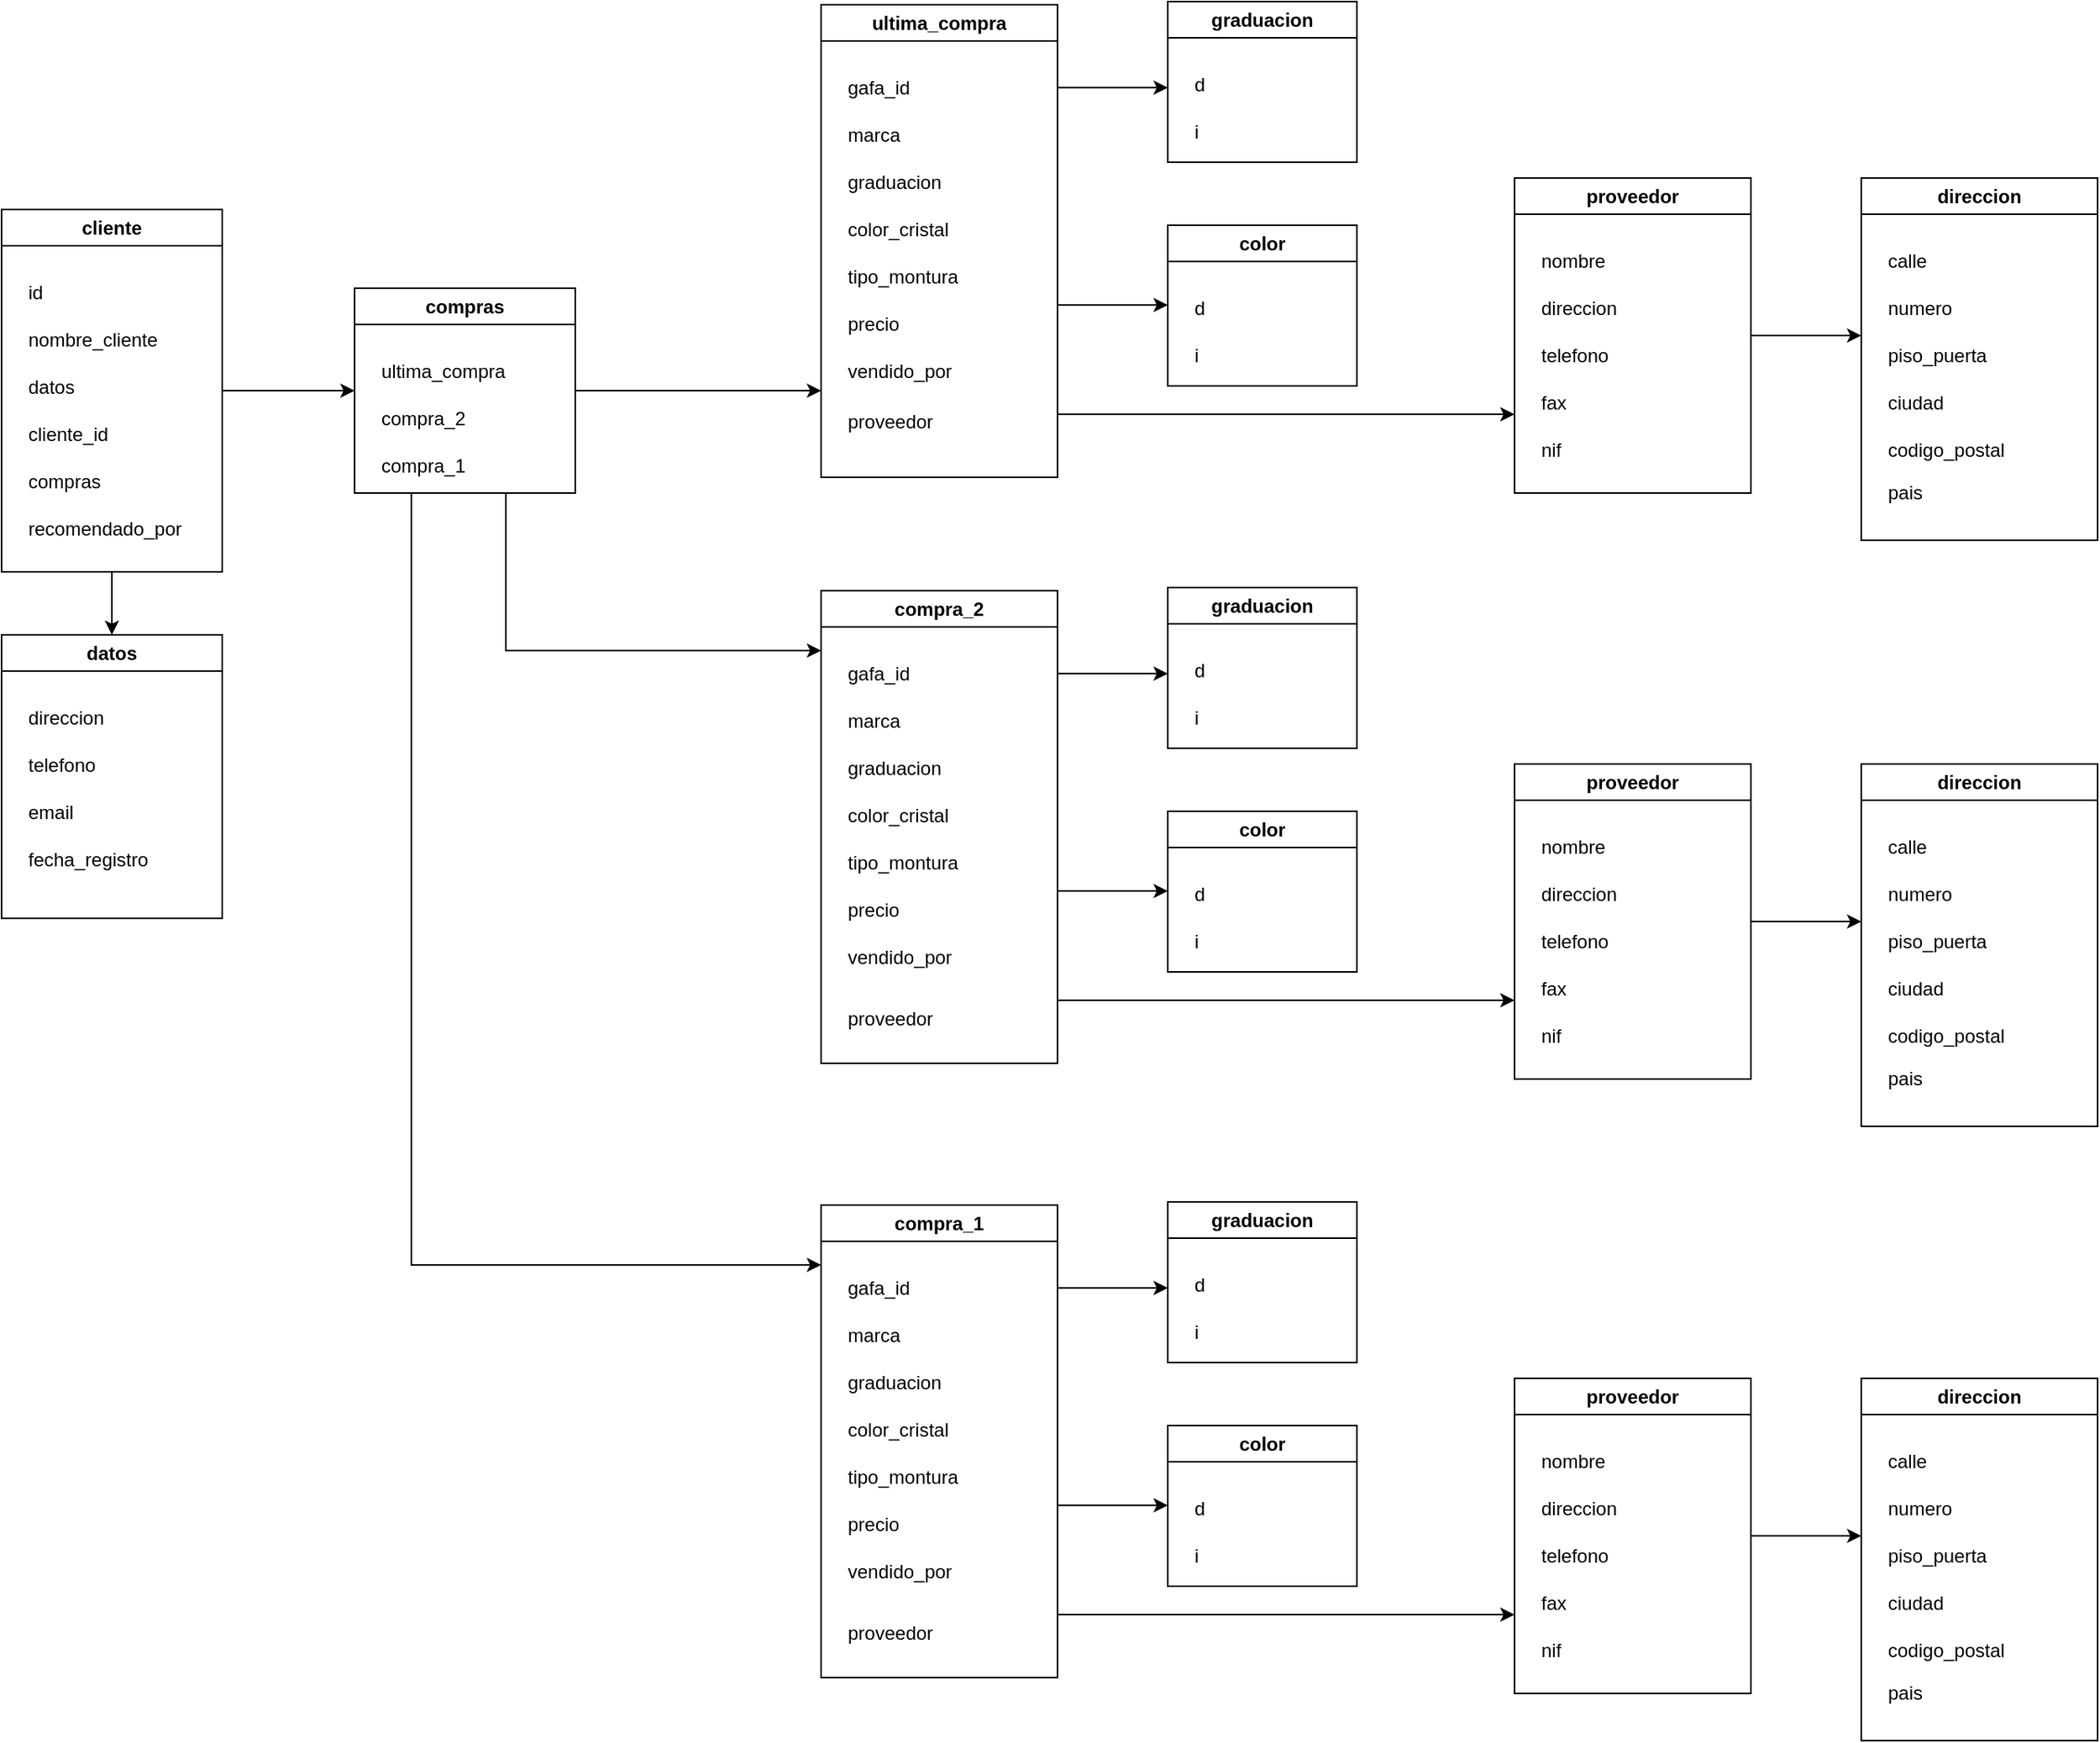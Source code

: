 <mxfile version="22.1.16" type="device">
  <diagram name="Página-1" id="Aa3FkVp7ssnuRfs9tiEL">
    <mxGraphModel dx="954" dy="510" grid="1" gridSize="10" guides="1" tooltips="1" connect="1" arrows="1" fold="1" page="1" pageScale="1" pageWidth="827" pageHeight="1169" math="0" shadow="0">
      <root>
        <mxCell id="0" />
        <mxCell id="1" parent="0" />
        <mxCell id="gK7HML8Q6PmTmHDBHYbM-19" style="edgeStyle=orthogonalEdgeStyle;rounded=0;orthogonalLoop=1;jettySize=auto;html=1;entryX=0.5;entryY=0;entryDx=0;entryDy=0;" edge="1" parent="1" source="gK7HML8Q6PmTmHDBHYbM-5" target="gK7HML8Q6PmTmHDBHYbM-12">
          <mxGeometry relative="1" as="geometry" />
        </mxCell>
        <mxCell id="gK7HML8Q6PmTmHDBHYbM-29" style="edgeStyle=orthogonalEdgeStyle;rounded=0;orthogonalLoop=1;jettySize=auto;html=1;entryX=0;entryY=0.5;entryDx=0;entryDy=0;" edge="1" parent="1" source="gK7HML8Q6PmTmHDBHYbM-5" target="gK7HML8Q6PmTmHDBHYbM-62">
          <mxGeometry relative="1" as="geometry">
            <mxPoint x="330.0" y="285.0" as="targetPoint" />
          </mxGeometry>
        </mxCell>
        <mxCell id="gK7HML8Q6PmTmHDBHYbM-5" value="cliente" style="swimlane;whiteSpace=wrap;html=1;" vertex="1" parent="1">
          <mxGeometry x="50" y="170" width="140" height="230" as="geometry" />
        </mxCell>
        <mxCell id="gK7HML8Q6PmTmHDBHYbM-7" value="nombre_cliente" style="text;html=1;align=left;verticalAlign=middle;resizable=0;points=[];autosize=1;strokeColor=none;fillColor=none;" vertex="1" parent="gK7HML8Q6PmTmHDBHYbM-5">
          <mxGeometry x="15" y="68" width="110" height="30" as="geometry" />
        </mxCell>
        <mxCell id="gK7HML8Q6PmTmHDBHYbM-8" value="datos" style="text;html=1;align=left;verticalAlign=middle;resizable=0;points=[];autosize=1;strokeColor=none;fillColor=none;" vertex="1" parent="gK7HML8Q6PmTmHDBHYbM-5">
          <mxGeometry x="15" y="98" width="50" height="30" as="geometry" />
        </mxCell>
        <mxCell id="gK7HML8Q6PmTmHDBHYbM-9" value="cliente_id" style="text;html=1;align=left;verticalAlign=middle;resizable=0;points=[];autosize=1;strokeColor=none;fillColor=none;" vertex="1" parent="gK7HML8Q6PmTmHDBHYbM-5">
          <mxGeometry x="15" y="128" width="70" height="30" as="geometry" />
        </mxCell>
        <mxCell id="gK7HML8Q6PmTmHDBHYbM-10" value="compras" style="text;html=1;align=left;verticalAlign=middle;resizable=0;points=[];autosize=1;strokeColor=none;fillColor=none;" vertex="1" parent="gK7HML8Q6PmTmHDBHYbM-5">
          <mxGeometry x="15" y="158" width="70" height="30" as="geometry" />
        </mxCell>
        <mxCell id="gK7HML8Q6PmTmHDBHYbM-11" value="recomendado_por" style="text;html=1;align=left;verticalAlign=middle;resizable=0;points=[];autosize=1;strokeColor=none;fillColor=none;" vertex="1" parent="gK7HML8Q6PmTmHDBHYbM-5">
          <mxGeometry x="15" y="188" width="120" height="30" as="geometry" />
        </mxCell>
        <mxCell id="gK7HML8Q6PmTmHDBHYbM-6" value="id" style="text;html=1;align=left;verticalAlign=middle;resizable=0;points=[];autosize=1;strokeColor=none;fillColor=none;" vertex="1" parent="1">
          <mxGeometry x="65" y="208" width="30" height="30" as="geometry" />
        </mxCell>
        <mxCell id="gK7HML8Q6PmTmHDBHYbM-12" value="datos" style="swimlane;whiteSpace=wrap;html=1;" vertex="1" parent="1">
          <mxGeometry x="50" y="440" width="140" height="180" as="geometry" />
        </mxCell>
        <mxCell id="gK7HML8Q6PmTmHDBHYbM-13" value="telefono" style="text;html=1;align=left;verticalAlign=middle;resizable=0;points=[];autosize=1;strokeColor=none;fillColor=none;" vertex="1" parent="gK7HML8Q6PmTmHDBHYbM-12">
          <mxGeometry x="15" y="68" width="70" height="30" as="geometry" />
        </mxCell>
        <mxCell id="gK7HML8Q6PmTmHDBHYbM-14" value="email" style="text;html=1;align=left;verticalAlign=middle;resizable=0;points=[];autosize=1;strokeColor=none;fillColor=none;" vertex="1" parent="gK7HML8Q6PmTmHDBHYbM-12">
          <mxGeometry x="15" y="98" width="50" height="30" as="geometry" />
        </mxCell>
        <mxCell id="gK7HML8Q6PmTmHDBHYbM-15" value="fecha_registro" style="text;html=1;align=left;verticalAlign=middle;resizable=0;points=[];autosize=1;strokeColor=none;fillColor=none;" vertex="1" parent="gK7HML8Q6PmTmHDBHYbM-12">
          <mxGeometry x="15" y="128" width="100" height="30" as="geometry" />
        </mxCell>
        <mxCell id="gK7HML8Q6PmTmHDBHYbM-18" value="direccion" style="text;html=1;align=left;verticalAlign=middle;resizable=0;points=[];autosize=1;strokeColor=none;fillColor=none;" vertex="1" parent="1">
          <mxGeometry x="65" y="478" width="70" height="30" as="geometry" />
        </mxCell>
        <mxCell id="gK7HML8Q6PmTmHDBHYbM-20" value="ultima_compra" style="swimlane;whiteSpace=wrap;html=1;" vertex="1" parent="1">
          <mxGeometry x="570" y="40" width="150" height="300" as="geometry" />
        </mxCell>
        <mxCell id="gK7HML8Q6PmTmHDBHYbM-21" value="marca" style="text;html=1;align=left;verticalAlign=middle;resizable=0;points=[];autosize=1;strokeColor=none;fillColor=none;" vertex="1" parent="gK7HML8Q6PmTmHDBHYbM-20">
          <mxGeometry x="15" y="68" width="60" height="30" as="geometry" />
        </mxCell>
        <mxCell id="gK7HML8Q6PmTmHDBHYbM-22" value="graduacion" style="text;html=1;align=left;verticalAlign=middle;resizable=0;points=[];autosize=1;strokeColor=none;fillColor=none;" vertex="1" parent="gK7HML8Q6PmTmHDBHYbM-20">
          <mxGeometry x="15" y="98" width="80" height="30" as="geometry" />
        </mxCell>
        <mxCell id="gK7HML8Q6PmTmHDBHYbM-23" value="color_cristal" style="text;html=1;align=left;verticalAlign=middle;resizable=0;points=[];autosize=1;strokeColor=none;fillColor=none;" vertex="1" parent="gK7HML8Q6PmTmHDBHYbM-20">
          <mxGeometry x="15" y="128" width="90" height="30" as="geometry" />
        </mxCell>
        <mxCell id="gK7HML8Q6PmTmHDBHYbM-24" value="tipo_montura" style="text;html=1;align=left;verticalAlign=middle;resizable=0;points=[];autosize=1;strokeColor=none;fillColor=none;" vertex="1" parent="gK7HML8Q6PmTmHDBHYbM-20">
          <mxGeometry x="15" y="158" width="90" height="30" as="geometry" />
        </mxCell>
        <mxCell id="gK7HML8Q6PmTmHDBHYbM-25" value="precio" style="text;html=1;align=left;verticalAlign=middle;resizable=0;points=[];autosize=1;strokeColor=none;fillColor=none;" vertex="1" parent="gK7HML8Q6PmTmHDBHYbM-20">
          <mxGeometry x="15" y="188" width="60" height="30" as="geometry" />
        </mxCell>
        <mxCell id="gK7HML8Q6PmTmHDBHYbM-27" value="vendido_por" style="text;html=1;align=left;verticalAlign=middle;resizable=0;points=[];autosize=1;strokeColor=none;fillColor=none;" vertex="1" parent="gK7HML8Q6PmTmHDBHYbM-20">
          <mxGeometry x="15" y="218" width="90" height="30" as="geometry" />
        </mxCell>
        <mxCell id="gK7HML8Q6PmTmHDBHYbM-28" value="proveedor" style="text;html=1;align=left;verticalAlign=middle;resizable=0;points=[];autosize=1;strokeColor=none;fillColor=none;" vertex="1" parent="gK7HML8Q6PmTmHDBHYbM-20">
          <mxGeometry x="15" y="250" width="80" height="30" as="geometry" />
        </mxCell>
        <mxCell id="gK7HML8Q6PmTmHDBHYbM-26" value="gafa_id" style="text;html=1;align=left;verticalAlign=middle;resizable=0;points=[];autosize=1;strokeColor=none;fillColor=none;" vertex="1" parent="1">
          <mxGeometry x="585" y="78" width="60" height="30" as="geometry" />
        </mxCell>
        <mxCell id="gK7HML8Q6PmTmHDBHYbM-30" value="graduacion" style="swimlane;whiteSpace=wrap;html=1;" vertex="1" parent="1">
          <mxGeometry x="790" y="38" width="120" height="102" as="geometry" />
        </mxCell>
        <mxCell id="gK7HML8Q6PmTmHDBHYbM-31" value="i" style="text;html=1;align=left;verticalAlign=middle;resizable=0;points=[];autosize=1;strokeColor=none;fillColor=none;" vertex="1" parent="gK7HML8Q6PmTmHDBHYbM-30">
          <mxGeometry x="15" y="68" width="30" height="30" as="geometry" />
        </mxCell>
        <mxCell id="gK7HML8Q6PmTmHDBHYbM-38" value="d" style="text;html=1;align=left;verticalAlign=middle;resizable=0;points=[];autosize=1;strokeColor=none;fillColor=none;" vertex="1" parent="1">
          <mxGeometry x="805" y="76" width="30" height="30" as="geometry" />
        </mxCell>
        <mxCell id="gK7HML8Q6PmTmHDBHYbM-39" value="color" style="swimlane;whiteSpace=wrap;html=1;" vertex="1" parent="1">
          <mxGeometry x="790" y="180" width="120" height="102" as="geometry" />
        </mxCell>
        <mxCell id="gK7HML8Q6PmTmHDBHYbM-40" value="i" style="text;html=1;align=left;verticalAlign=middle;resizable=0;points=[];autosize=1;strokeColor=none;fillColor=none;" vertex="1" parent="gK7HML8Q6PmTmHDBHYbM-39">
          <mxGeometry x="15" y="68" width="30" height="30" as="geometry" />
        </mxCell>
        <mxCell id="gK7HML8Q6PmTmHDBHYbM-41" value="d" style="text;html=1;align=left;verticalAlign=middle;resizable=0;points=[];autosize=1;strokeColor=none;fillColor=none;" vertex="1" parent="1">
          <mxGeometry x="805" y="218" width="30" height="30" as="geometry" />
        </mxCell>
        <mxCell id="gK7HML8Q6PmTmHDBHYbM-42" value="" style="endArrow=classic;html=1;rounded=0;" edge="1" parent="1">
          <mxGeometry width="50" height="50" relative="1" as="geometry">
            <mxPoint x="720" y="92.63" as="sourcePoint" />
            <mxPoint x="790" y="92.63" as="targetPoint" />
          </mxGeometry>
        </mxCell>
        <mxCell id="gK7HML8Q6PmTmHDBHYbM-43" value="" style="endArrow=classic;html=1;rounded=0;" edge="1" parent="1">
          <mxGeometry width="50" height="50" relative="1" as="geometry">
            <mxPoint x="720" y="230.63" as="sourcePoint" />
            <mxPoint x="790" y="230.63" as="targetPoint" />
          </mxGeometry>
        </mxCell>
        <mxCell id="gK7HML8Q6PmTmHDBHYbM-61" style="edgeStyle=orthogonalEdgeStyle;rounded=0;orthogonalLoop=1;jettySize=auto;html=1;" edge="1" parent="1" source="gK7HML8Q6PmTmHDBHYbM-44">
          <mxGeometry relative="1" as="geometry">
            <mxPoint x="1230" y="250" as="targetPoint" />
          </mxGeometry>
        </mxCell>
        <mxCell id="gK7HML8Q6PmTmHDBHYbM-44" value="proveedor" style="swimlane;whiteSpace=wrap;html=1;" vertex="1" parent="1">
          <mxGeometry x="1010" y="150" width="150" height="200" as="geometry">
            <mxRectangle x="330" y="520" width="100" height="30" as="alternateBounds" />
          </mxGeometry>
        </mxCell>
        <mxCell id="gK7HML8Q6PmTmHDBHYbM-45" value="direccion" style="text;html=1;align=left;verticalAlign=middle;resizable=0;points=[];autosize=1;strokeColor=none;fillColor=none;" vertex="1" parent="gK7HML8Q6PmTmHDBHYbM-44">
          <mxGeometry x="15" y="68" width="70" height="30" as="geometry" />
        </mxCell>
        <mxCell id="gK7HML8Q6PmTmHDBHYbM-46" value="telefono" style="text;html=1;align=left;verticalAlign=middle;resizable=0;points=[];autosize=1;strokeColor=none;fillColor=none;" vertex="1" parent="gK7HML8Q6PmTmHDBHYbM-44">
          <mxGeometry x="15" y="98" width="70" height="30" as="geometry" />
        </mxCell>
        <mxCell id="gK7HML8Q6PmTmHDBHYbM-47" value="fax" style="text;html=1;align=left;verticalAlign=middle;resizable=0;points=[];autosize=1;strokeColor=none;fillColor=none;" vertex="1" parent="gK7HML8Q6PmTmHDBHYbM-44">
          <mxGeometry x="15" y="128" width="40" height="30" as="geometry" />
        </mxCell>
        <mxCell id="gK7HML8Q6PmTmHDBHYbM-48" value="nif" style="text;html=1;align=left;verticalAlign=middle;resizable=0;points=[];autosize=1;strokeColor=none;fillColor=none;" vertex="1" parent="gK7HML8Q6PmTmHDBHYbM-44">
          <mxGeometry x="15" y="158" width="40" height="30" as="geometry" />
        </mxCell>
        <mxCell id="gK7HML8Q6PmTmHDBHYbM-52" value="nombre" style="text;html=1;align=left;verticalAlign=middle;resizable=0;points=[];autosize=1;strokeColor=none;fillColor=none;" vertex="1" parent="1">
          <mxGeometry x="1025" y="188" width="60" height="30" as="geometry" />
        </mxCell>
        <mxCell id="gK7HML8Q6PmTmHDBHYbM-54" value="direccion" style="swimlane;whiteSpace=wrap;html=1;" vertex="1" parent="1">
          <mxGeometry x="1230" y="150" width="150" height="230" as="geometry">
            <mxRectangle x="330" y="520" width="100" height="30" as="alternateBounds" />
          </mxGeometry>
        </mxCell>
        <mxCell id="gK7HML8Q6PmTmHDBHYbM-55" value="numero" style="text;html=1;align=left;verticalAlign=middle;resizable=0;points=[];autosize=1;strokeColor=none;fillColor=none;" vertex="1" parent="gK7HML8Q6PmTmHDBHYbM-54">
          <mxGeometry x="15" y="68" width="60" height="30" as="geometry" />
        </mxCell>
        <mxCell id="gK7HML8Q6PmTmHDBHYbM-56" value="piso_puerta" style="text;html=1;align=left;verticalAlign=middle;resizable=0;points=[];autosize=1;strokeColor=none;fillColor=none;" vertex="1" parent="gK7HML8Q6PmTmHDBHYbM-54">
          <mxGeometry x="15" y="98" width="90" height="30" as="geometry" />
        </mxCell>
        <mxCell id="gK7HML8Q6PmTmHDBHYbM-57" value="ciudad" style="text;html=1;align=left;verticalAlign=middle;resizable=0;points=[];autosize=1;strokeColor=none;fillColor=none;" vertex="1" parent="gK7HML8Q6PmTmHDBHYbM-54">
          <mxGeometry x="15" y="128" width="60" height="30" as="geometry" />
        </mxCell>
        <mxCell id="gK7HML8Q6PmTmHDBHYbM-58" value="codigo_postal" style="text;html=1;align=left;verticalAlign=middle;resizable=0;points=[];autosize=1;strokeColor=none;fillColor=none;" vertex="1" parent="gK7HML8Q6PmTmHDBHYbM-54">
          <mxGeometry x="15" y="158" width="100" height="30" as="geometry" />
        </mxCell>
        <mxCell id="gK7HML8Q6PmTmHDBHYbM-60" value="pais" style="text;html=1;align=left;verticalAlign=middle;resizable=0;points=[];autosize=1;strokeColor=none;fillColor=none;" vertex="1" parent="gK7HML8Q6PmTmHDBHYbM-54">
          <mxGeometry x="15" y="185" width="50" height="30" as="geometry" />
        </mxCell>
        <mxCell id="gK7HML8Q6PmTmHDBHYbM-59" value="calle" style="text;html=1;align=left;verticalAlign=middle;resizable=0;points=[];autosize=1;strokeColor=none;fillColor=none;" vertex="1" parent="1">
          <mxGeometry x="1245" y="188" width="50" height="30" as="geometry" />
        </mxCell>
        <mxCell id="gK7HML8Q6PmTmHDBHYbM-62" value="compras" style="swimlane;whiteSpace=wrap;html=1;" vertex="1" parent="1">
          <mxGeometry x="274" y="220" width="140" height="130" as="geometry" />
        </mxCell>
        <mxCell id="gK7HML8Q6PmTmHDBHYbM-63" value="compra_2" style="text;html=1;align=left;verticalAlign=middle;resizable=0;points=[];autosize=1;strokeColor=none;fillColor=none;" vertex="1" parent="gK7HML8Q6PmTmHDBHYbM-62">
          <mxGeometry x="15" y="68" width="80" height="30" as="geometry" />
        </mxCell>
        <mxCell id="gK7HML8Q6PmTmHDBHYbM-64" value="compra_1" style="text;html=1;align=left;verticalAlign=middle;resizable=0;points=[];autosize=1;strokeColor=none;fillColor=none;" vertex="1" parent="gK7HML8Q6PmTmHDBHYbM-62">
          <mxGeometry x="15" y="98" width="80" height="30" as="geometry" />
        </mxCell>
        <mxCell id="gK7HML8Q6PmTmHDBHYbM-68" value="ultima_compra" style="text;html=1;align=left;verticalAlign=middle;resizable=0;points=[];autosize=1;strokeColor=none;fillColor=none;" vertex="1" parent="1">
          <mxGeometry x="289" y="258" width="100" height="30" as="geometry" />
        </mxCell>
        <mxCell id="gK7HML8Q6PmTmHDBHYbM-102" value="" style="endArrow=classic;html=1;rounded=0;" edge="1" parent="1">
          <mxGeometry width="50" height="50" relative="1" as="geometry">
            <mxPoint x="720" y="300" as="sourcePoint" />
            <mxPoint x="1010" y="300" as="targetPoint" />
          </mxGeometry>
        </mxCell>
        <mxCell id="gK7HML8Q6PmTmHDBHYbM-103" value="compra_2" style="swimlane;whiteSpace=wrap;html=1;" vertex="1" parent="1">
          <mxGeometry x="570" y="412" width="150" height="300" as="geometry" />
        </mxCell>
        <mxCell id="gK7HML8Q6PmTmHDBHYbM-104" value="marca" style="text;html=1;align=left;verticalAlign=middle;resizable=0;points=[];autosize=1;strokeColor=none;fillColor=none;" vertex="1" parent="gK7HML8Q6PmTmHDBHYbM-103">
          <mxGeometry x="15" y="68" width="60" height="30" as="geometry" />
        </mxCell>
        <mxCell id="gK7HML8Q6PmTmHDBHYbM-105" value="graduacion" style="text;html=1;align=left;verticalAlign=middle;resizable=0;points=[];autosize=1;strokeColor=none;fillColor=none;" vertex="1" parent="gK7HML8Q6PmTmHDBHYbM-103">
          <mxGeometry x="15" y="98" width="80" height="30" as="geometry" />
        </mxCell>
        <mxCell id="gK7HML8Q6PmTmHDBHYbM-106" value="color_cristal" style="text;html=1;align=left;verticalAlign=middle;resizable=0;points=[];autosize=1;strokeColor=none;fillColor=none;" vertex="1" parent="gK7HML8Q6PmTmHDBHYbM-103">
          <mxGeometry x="15" y="128" width="90" height="30" as="geometry" />
        </mxCell>
        <mxCell id="gK7HML8Q6PmTmHDBHYbM-107" value="tipo_montura" style="text;html=1;align=left;verticalAlign=middle;resizable=0;points=[];autosize=1;strokeColor=none;fillColor=none;" vertex="1" parent="gK7HML8Q6PmTmHDBHYbM-103">
          <mxGeometry x="15" y="158" width="90" height="30" as="geometry" />
        </mxCell>
        <mxCell id="gK7HML8Q6PmTmHDBHYbM-108" value="precio" style="text;html=1;align=left;verticalAlign=middle;resizable=0;points=[];autosize=1;strokeColor=none;fillColor=none;" vertex="1" parent="gK7HML8Q6PmTmHDBHYbM-103">
          <mxGeometry x="15" y="188" width="60" height="30" as="geometry" />
        </mxCell>
        <mxCell id="gK7HML8Q6PmTmHDBHYbM-109" value="vendido_por" style="text;html=1;align=left;verticalAlign=middle;resizable=0;points=[];autosize=1;strokeColor=none;fillColor=none;" vertex="1" parent="gK7HML8Q6PmTmHDBHYbM-103">
          <mxGeometry x="15" y="218" width="90" height="30" as="geometry" />
        </mxCell>
        <mxCell id="gK7HML8Q6PmTmHDBHYbM-110" value="proveedor" style="text;html=1;align=left;verticalAlign=middle;resizable=0;points=[];autosize=1;strokeColor=none;fillColor=none;" vertex="1" parent="gK7HML8Q6PmTmHDBHYbM-103">
          <mxGeometry x="15" y="257" width="80" height="30" as="geometry" />
        </mxCell>
        <mxCell id="gK7HML8Q6PmTmHDBHYbM-111" value="gafa_id" style="text;html=1;align=left;verticalAlign=middle;resizable=0;points=[];autosize=1;strokeColor=none;fillColor=none;" vertex="1" parent="1">
          <mxGeometry x="585" y="450" width="60" height="30" as="geometry" />
        </mxCell>
        <mxCell id="gK7HML8Q6PmTmHDBHYbM-112" value="graduacion" style="swimlane;whiteSpace=wrap;html=1;" vertex="1" parent="1">
          <mxGeometry x="790" y="410" width="120" height="102" as="geometry" />
        </mxCell>
        <mxCell id="gK7HML8Q6PmTmHDBHYbM-113" value="i" style="text;html=1;align=left;verticalAlign=middle;resizable=0;points=[];autosize=1;strokeColor=none;fillColor=none;" vertex="1" parent="gK7HML8Q6PmTmHDBHYbM-112">
          <mxGeometry x="15" y="68" width="30" height="30" as="geometry" />
        </mxCell>
        <mxCell id="gK7HML8Q6PmTmHDBHYbM-114" value="d" style="text;html=1;align=left;verticalAlign=middle;resizable=0;points=[];autosize=1;strokeColor=none;fillColor=none;" vertex="1" parent="1">
          <mxGeometry x="805" y="448" width="30" height="30" as="geometry" />
        </mxCell>
        <mxCell id="gK7HML8Q6PmTmHDBHYbM-115" value="color" style="swimlane;whiteSpace=wrap;html=1;" vertex="1" parent="1">
          <mxGeometry x="790" y="552" width="120" height="102" as="geometry" />
        </mxCell>
        <mxCell id="gK7HML8Q6PmTmHDBHYbM-116" value="i" style="text;html=1;align=left;verticalAlign=middle;resizable=0;points=[];autosize=1;strokeColor=none;fillColor=none;" vertex="1" parent="gK7HML8Q6PmTmHDBHYbM-115">
          <mxGeometry x="15" y="68" width="30" height="30" as="geometry" />
        </mxCell>
        <mxCell id="gK7HML8Q6PmTmHDBHYbM-117" value="d" style="text;html=1;align=left;verticalAlign=middle;resizable=0;points=[];autosize=1;strokeColor=none;fillColor=none;" vertex="1" parent="1">
          <mxGeometry x="805" y="590" width="30" height="30" as="geometry" />
        </mxCell>
        <mxCell id="gK7HML8Q6PmTmHDBHYbM-118" value="" style="endArrow=classic;html=1;rounded=0;" edge="1" parent="1">
          <mxGeometry width="50" height="50" relative="1" as="geometry">
            <mxPoint x="720" y="464.63" as="sourcePoint" />
            <mxPoint x="790" y="464.63" as="targetPoint" />
          </mxGeometry>
        </mxCell>
        <mxCell id="gK7HML8Q6PmTmHDBHYbM-119" value="" style="endArrow=classic;html=1;rounded=0;" edge="1" parent="1">
          <mxGeometry width="50" height="50" relative="1" as="geometry">
            <mxPoint x="720" y="602.63" as="sourcePoint" />
            <mxPoint x="790" y="602.63" as="targetPoint" />
          </mxGeometry>
        </mxCell>
        <mxCell id="gK7HML8Q6PmTmHDBHYbM-120" style="edgeStyle=orthogonalEdgeStyle;rounded=0;orthogonalLoop=1;jettySize=auto;html=1;" edge="1" parent="1" source="gK7HML8Q6PmTmHDBHYbM-121">
          <mxGeometry relative="1" as="geometry">
            <mxPoint x="1230" y="622" as="targetPoint" />
          </mxGeometry>
        </mxCell>
        <mxCell id="gK7HML8Q6PmTmHDBHYbM-121" value="proveedor" style="swimlane;whiteSpace=wrap;html=1;" vertex="1" parent="1">
          <mxGeometry x="1010" y="522" width="150" height="200" as="geometry">
            <mxRectangle x="330" y="520" width="100" height="30" as="alternateBounds" />
          </mxGeometry>
        </mxCell>
        <mxCell id="gK7HML8Q6PmTmHDBHYbM-122" value="direccion" style="text;html=1;align=left;verticalAlign=middle;resizable=0;points=[];autosize=1;strokeColor=none;fillColor=none;" vertex="1" parent="gK7HML8Q6PmTmHDBHYbM-121">
          <mxGeometry x="15" y="68" width="70" height="30" as="geometry" />
        </mxCell>
        <mxCell id="gK7HML8Q6PmTmHDBHYbM-123" value="telefono" style="text;html=1;align=left;verticalAlign=middle;resizable=0;points=[];autosize=1;strokeColor=none;fillColor=none;" vertex="1" parent="gK7HML8Q6PmTmHDBHYbM-121">
          <mxGeometry x="15" y="98" width="70" height="30" as="geometry" />
        </mxCell>
        <mxCell id="gK7HML8Q6PmTmHDBHYbM-124" value="fax" style="text;html=1;align=left;verticalAlign=middle;resizable=0;points=[];autosize=1;strokeColor=none;fillColor=none;" vertex="1" parent="gK7HML8Q6PmTmHDBHYbM-121">
          <mxGeometry x="15" y="128" width="40" height="30" as="geometry" />
        </mxCell>
        <mxCell id="gK7HML8Q6PmTmHDBHYbM-125" value="nif" style="text;html=1;align=left;verticalAlign=middle;resizable=0;points=[];autosize=1;strokeColor=none;fillColor=none;" vertex="1" parent="gK7HML8Q6PmTmHDBHYbM-121">
          <mxGeometry x="15" y="158" width="40" height="30" as="geometry" />
        </mxCell>
        <mxCell id="gK7HML8Q6PmTmHDBHYbM-126" value="nombre" style="text;html=1;align=left;verticalAlign=middle;resizable=0;points=[];autosize=1;strokeColor=none;fillColor=none;" vertex="1" parent="1">
          <mxGeometry x="1025" y="560" width="60" height="30" as="geometry" />
        </mxCell>
        <mxCell id="gK7HML8Q6PmTmHDBHYbM-127" value="direccion" style="swimlane;whiteSpace=wrap;html=1;" vertex="1" parent="1">
          <mxGeometry x="1230" y="522" width="150" height="230" as="geometry">
            <mxRectangle x="330" y="520" width="100" height="30" as="alternateBounds" />
          </mxGeometry>
        </mxCell>
        <mxCell id="gK7HML8Q6PmTmHDBHYbM-128" value="numero" style="text;html=1;align=left;verticalAlign=middle;resizable=0;points=[];autosize=1;strokeColor=none;fillColor=none;" vertex="1" parent="gK7HML8Q6PmTmHDBHYbM-127">
          <mxGeometry x="15" y="68" width="60" height="30" as="geometry" />
        </mxCell>
        <mxCell id="gK7HML8Q6PmTmHDBHYbM-129" value="piso_puerta" style="text;html=1;align=left;verticalAlign=middle;resizable=0;points=[];autosize=1;strokeColor=none;fillColor=none;" vertex="1" parent="gK7HML8Q6PmTmHDBHYbM-127">
          <mxGeometry x="15" y="98" width="90" height="30" as="geometry" />
        </mxCell>
        <mxCell id="gK7HML8Q6PmTmHDBHYbM-130" value="ciudad" style="text;html=1;align=left;verticalAlign=middle;resizable=0;points=[];autosize=1;strokeColor=none;fillColor=none;" vertex="1" parent="gK7HML8Q6PmTmHDBHYbM-127">
          <mxGeometry x="15" y="128" width="60" height="30" as="geometry" />
        </mxCell>
        <mxCell id="gK7HML8Q6PmTmHDBHYbM-131" value="codigo_postal" style="text;html=1;align=left;verticalAlign=middle;resizable=0;points=[];autosize=1;strokeColor=none;fillColor=none;" vertex="1" parent="gK7HML8Q6PmTmHDBHYbM-127">
          <mxGeometry x="15" y="158" width="100" height="30" as="geometry" />
        </mxCell>
        <mxCell id="gK7HML8Q6PmTmHDBHYbM-132" value="pais" style="text;html=1;align=left;verticalAlign=middle;resizable=0;points=[];autosize=1;strokeColor=none;fillColor=none;" vertex="1" parent="gK7HML8Q6PmTmHDBHYbM-127">
          <mxGeometry x="15" y="185" width="50" height="30" as="geometry" />
        </mxCell>
        <mxCell id="gK7HML8Q6PmTmHDBHYbM-133" value="calle" style="text;html=1;align=left;verticalAlign=middle;resizable=0;points=[];autosize=1;strokeColor=none;fillColor=none;" vertex="1" parent="1">
          <mxGeometry x="1245" y="560" width="50" height="30" as="geometry" />
        </mxCell>
        <mxCell id="gK7HML8Q6PmTmHDBHYbM-134" value="" style="endArrow=classic;html=1;rounded=0;" edge="1" parent="1">
          <mxGeometry width="50" height="50" relative="1" as="geometry">
            <mxPoint x="720" y="672" as="sourcePoint" />
            <mxPoint x="1010" y="672" as="targetPoint" />
          </mxGeometry>
        </mxCell>
        <mxCell id="gK7HML8Q6PmTmHDBHYbM-136" value="compra_1" style="swimlane;whiteSpace=wrap;html=1;" vertex="1" parent="1">
          <mxGeometry x="570" y="802" width="150" height="300" as="geometry" />
        </mxCell>
        <mxCell id="gK7HML8Q6PmTmHDBHYbM-137" value="marca" style="text;html=1;align=left;verticalAlign=middle;resizable=0;points=[];autosize=1;strokeColor=none;fillColor=none;" vertex="1" parent="gK7HML8Q6PmTmHDBHYbM-136">
          <mxGeometry x="15" y="68" width="60" height="30" as="geometry" />
        </mxCell>
        <mxCell id="gK7HML8Q6PmTmHDBHYbM-138" value="graduacion" style="text;html=1;align=left;verticalAlign=middle;resizable=0;points=[];autosize=1;strokeColor=none;fillColor=none;" vertex="1" parent="gK7HML8Q6PmTmHDBHYbM-136">
          <mxGeometry x="15" y="98" width="80" height="30" as="geometry" />
        </mxCell>
        <mxCell id="gK7HML8Q6PmTmHDBHYbM-139" value="color_cristal" style="text;html=1;align=left;verticalAlign=middle;resizable=0;points=[];autosize=1;strokeColor=none;fillColor=none;" vertex="1" parent="gK7HML8Q6PmTmHDBHYbM-136">
          <mxGeometry x="15" y="128" width="90" height="30" as="geometry" />
        </mxCell>
        <mxCell id="gK7HML8Q6PmTmHDBHYbM-140" value="tipo_montura" style="text;html=1;align=left;verticalAlign=middle;resizable=0;points=[];autosize=1;strokeColor=none;fillColor=none;" vertex="1" parent="gK7HML8Q6PmTmHDBHYbM-136">
          <mxGeometry x="15" y="158" width="90" height="30" as="geometry" />
        </mxCell>
        <mxCell id="gK7HML8Q6PmTmHDBHYbM-141" value="precio" style="text;html=1;align=left;verticalAlign=middle;resizable=0;points=[];autosize=1;strokeColor=none;fillColor=none;" vertex="1" parent="gK7HML8Q6PmTmHDBHYbM-136">
          <mxGeometry x="15" y="188" width="60" height="30" as="geometry" />
        </mxCell>
        <mxCell id="gK7HML8Q6PmTmHDBHYbM-142" value="vendido_por" style="text;html=1;align=left;verticalAlign=middle;resizable=0;points=[];autosize=1;strokeColor=none;fillColor=none;" vertex="1" parent="gK7HML8Q6PmTmHDBHYbM-136">
          <mxGeometry x="15" y="218" width="90" height="30" as="geometry" />
        </mxCell>
        <mxCell id="gK7HML8Q6PmTmHDBHYbM-143" value="proveedor" style="text;html=1;align=left;verticalAlign=middle;resizable=0;points=[];autosize=1;strokeColor=none;fillColor=none;" vertex="1" parent="gK7HML8Q6PmTmHDBHYbM-136">
          <mxGeometry x="15" y="257" width="80" height="30" as="geometry" />
        </mxCell>
        <mxCell id="gK7HML8Q6PmTmHDBHYbM-144" value="gafa_id" style="text;html=1;align=left;verticalAlign=middle;resizable=0;points=[];autosize=1;strokeColor=none;fillColor=none;" vertex="1" parent="1">
          <mxGeometry x="585" y="840" width="60" height="30" as="geometry" />
        </mxCell>
        <mxCell id="gK7HML8Q6PmTmHDBHYbM-145" value="graduacion" style="swimlane;whiteSpace=wrap;html=1;" vertex="1" parent="1">
          <mxGeometry x="790" y="800" width="120" height="102" as="geometry" />
        </mxCell>
        <mxCell id="gK7HML8Q6PmTmHDBHYbM-146" value="i" style="text;html=1;align=left;verticalAlign=middle;resizable=0;points=[];autosize=1;strokeColor=none;fillColor=none;" vertex="1" parent="gK7HML8Q6PmTmHDBHYbM-145">
          <mxGeometry x="15" y="68" width="30" height="30" as="geometry" />
        </mxCell>
        <mxCell id="gK7HML8Q6PmTmHDBHYbM-147" value="d" style="text;html=1;align=left;verticalAlign=middle;resizable=0;points=[];autosize=1;strokeColor=none;fillColor=none;" vertex="1" parent="1">
          <mxGeometry x="805" y="838" width="30" height="30" as="geometry" />
        </mxCell>
        <mxCell id="gK7HML8Q6PmTmHDBHYbM-148" value="color" style="swimlane;whiteSpace=wrap;html=1;" vertex="1" parent="1">
          <mxGeometry x="790" y="942" width="120" height="102" as="geometry" />
        </mxCell>
        <mxCell id="gK7HML8Q6PmTmHDBHYbM-149" value="i" style="text;html=1;align=left;verticalAlign=middle;resizable=0;points=[];autosize=1;strokeColor=none;fillColor=none;" vertex="1" parent="gK7HML8Q6PmTmHDBHYbM-148">
          <mxGeometry x="15" y="68" width="30" height="30" as="geometry" />
        </mxCell>
        <mxCell id="gK7HML8Q6PmTmHDBHYbM-150" value="d" style="text;html=1;align=left;verticalAlign=middle;resizable=0;points=[];autosize=1;strokeColor=none;fillColor=none;" vertex="1" parent="1">
          <mxGeometry x="805" y="980" width="30" height="30" as="geometry" />
        </mxCell>
        <mxCell id="gK7HML8Q6PmTmHDBHYbM-151" value="" style="endArrow=classic;html=1;rounded=0;" edge="1" parent="1">
          <mxGeometry width="50" height="50" relative="1" as="geometry">
            <mxPoint x="720" y="854.63" as="sourcePoint" />
            <mxPoint x="790" y="854.63" as="targetPoint" />
          </mxGeometry>
        </mxCell>
        <mxCell id="gK7HML8Q6PmTmHDBHYbM-152" value="" style="endArrow=classic;html=1;rounded=0;" edge="1" parent="1">
          <mxGeometry width="50" height="50" relative="1" as="geometry">
            <mxPoint x="720" y="992.63" as="sourcePoint" />
            <mxPoint x="790" y="992.63" as="targetPoint" />
          </mxGeometry>
        </mxCell>
        <mxCell id="gK7HML8Q6PmTmHDBHYbM-153" style="edgeStyle=orthogonalEdgeStyle;rounded=0;orthogonalLoop=1;jettySize=auto;html=1;" edge="1" parent="1" source="gK7HML8Q6PmTmHDBHYbM-154">
          <mxGeometry relative="1" as="geometry">
            <mxPoint x="1230" y="1012" as="targetPoint" />
          </mxGeometry>
        </mxCell>
        <mxCell id="gK7HML8Q6PmTmHDBHYbM-154" value="proveedor" style="swimlane;whiteSpace=wrap;html=1;" vertex="1" parent="1">
          <mxGeometry x="1010" y="912" width="150" height="200" as="geometry">
            <mxRectangle x="330" y="520" width="100" height="30" as="alternateBounds" />
          </mxGeometry>
        </mxCell>
        <mxCell id="gK7HML8Q6PmTmHDBHYbM-155" value="direccion" style="text;html=1;align=left;verticalAlign=middle;resizable=0;points=[];autosize=1;strokeColor=none;fillColor=none;" vertex="1" parent="gK7HML8Q6PmTmHDBHYbM-154">
          <mxGeometry x="15" y="68" width="70" height="30" as="geometry" />
        </mxCell>
        <mxCell id="gK7HML8Q6PmTmHDBHYbM-156" value="telefono" style="text;html=1;align=left;verticalAlign=middle;resizable=0;points=[];autosize=1;strokeColor=none;fillColor=none;" vertex="1" parent="gK7HML8Q6PmTmHDBHYbM-154">
          <mxGeometry x="15" y="98" width="70" height="30" as="geometry" />
        </mxCell>
        <mxCell id="gK7HML8Q6PmTmHDBHYbM-157" value="fax" style="text;html=1;align=left;verticalAlign=middle;resizable=0;points=[];autosize=1;strokeColor=none;fillColor=none;" vertex="1" parent="gK7HML8Q6PmTmHDBHYbM-154">
          <mxGeometry x="15" y="128" width="40" height="30" as="geometry" />
        </mxCell>
        <mxCell id="gK7HML8Q6PmTmHDBHYbM-158" value="nif" style="text;html=1;align=left;verticalAlign=middle;resizable=0;points=[];autosize=1;strokeColor=none;fillColor=none;" vertex="1" parent="gK7HML8Q6PmTmHDBHYbM-154">
          <mxGeometry x="15" y="158" width="40" height="30" as="geometry" />
        </mxCell>
        <mxCell id="gK7HML8Q6PmTmHDBHYbM-159" value="nombre" style="text;html=1;align=left;verticalAlign=middle;resizable=0;points=[];autosize=1;strokeColor=none;fillColor=none;" vertex="1" parent="1">
          <mxGeometry x="1025" y="950" width="60" height="30" as="geometry" />
        </mxCell>
        <mxCell id="gK7HML8Q6PmTmHDBHYbM-160" value="direccion" style="swimlane;whiteSpace=wrap;html=1;" vertex="1" parent="1">
          <mxGeometry x="1230" y="912" width="150" height="230" as="geometry">
            <mxRectangle x="330" y="520" width="100" height="30" as="alternateBounds" />
          </mxGeometry>
        </mxCell>
        <mxCell id="gK7HML8Q6PmTmHDBHYbM-161" value="numero" style="text;html=1;align=left;verticalAlign=middle;resizable=0;points=[];autosize=1;strokeColor=none;fillColor=none;" vertex="1" parent="gK7HML8Q6PmTmHDBHYbM-160">
          <mxGeometry x="15" y="68" width="60" height="30" as="geometry" />
        </mxCell>
        <mxCell id="gK7HML8Q6PmTmHDBHYbM-162" value="piso_puerta" style="text;html=1;align=left;verticalAlign=middle;resizable=0;points=[];autosize=1;strokeColor=none;fillColor=none;" vertex="1" parent="gK7HML8Q6PmTmHDBHYbM-160">
          <mxGeometry x="15" y="98" width="90" height="30" as="geometry" />
        </mxCell>
        <mxCell id="gK7HML8Q6PmTmHDBHYbM-163" value="ciudad" style="text;html=1;align=left;verticalAlign=middle;resizable=0;points=[];autosize=1;strokeColor=none;fillColor=none;" vertex="1" parent="gK7HML8Q6PmTmHDBHYbM-160">
          <mxGeometry x="15" y="128" width="60" height="30" as="geometry" />
        </mxCell>
        <mxCell id="gK7HML8Q6PmTmHDBHYbM-164" value="codigo_postal" style="text;html=1;align=left;verticalAlign=middle;resizable=0;points=[];autosize=1;strokeColor=none;fillColor=none;" vertex="1" parent="gK7HML8Q6PmTmHDBHYbM-160">
          <mxGeometry x="15" y="158" width="100" height="30" as="geometry" />
        </mxCell>
        <mxCell id="gK7HML8Q6PmTmHDBHYbM-165" value="pais" style="text;html=1;align=left;verticalAlign=middle;resizable=0;points=[];autosize=1;strokeColor=none;fillColor=none;" vertex="1" parent="gK7HML8Q6PmTmHDBHYbM-160">
          <mxGeometry x="15" y="185" width="50" height="30" as="geometry" />
        </mxCell>
        <mxCell id="gK7HML8Q6PmTmHDBHYbM-166" value="calle" style="text;html=1;align=left;verticalAlign=middle;resizable=0;points=[];autosize=1;strokeColor=none;fillColor=none;" vertex="1" parent="1">
          <mxGeometry x="1245" y="950" width="50" height="30" as="geometry" />
        </mxCell>
        <mxCell id="gK7HML8Q6PmTmHDBHYbM-167" value="" style="endArrow=classic;html=1;rounded=0;" edge="1" parent="1">
          <mxGeometry width="50" height="50" relative="1" as="geometry">
            <mxPoint x="720" y="1062" as="sourcePoint" />
            <mxPoint x="1010" y="1062" as="targetPoint" />
          </mxGeometry>
        </mxCell>
        <mxCell id="gK7HML8Q6PmTmHDBHYbM-169" value="" style="endArrow=classic;html=1;rounded=0;exitX=1;exitY=0.5;exitDx=0;exitDy=0;" edge="1" parent="1" source="gK7HML8Q6PmTmHDBHYbM-62">
          <mxGeometry width="50" height="50" relative="1" as="geometry">
            <mxPoint x="420" y="288" as="sourcePoint" />
            <mxPoint x="570" y="285" as="targetPoint" />
          </mxGeometry>
        </mxCell>
        <mxCell id="gK7HML8Q6PmTmHDBHYbM-172" value="" style="endArrow=classic;html=1;rounded=0;" edge="1" parent="1">
          <mxGeometry width="50" height="50" relative="1" as="geometry">
            <mxPoint x="370" y="350" as="sourcePoint" />
            <mxPoint x="570" y="450" as="targetPoint" />
            <Array as="points">
              <mxPoint x="370" y="450" />
            </Array>
          </mxGeometry>
        </mxCell>
        <mxCell id="gK7HML8Q6PmTmHDBHYbM-173" value="" style="endArrow=classic;html=1;rounded=0;" edge="1" parent="1">
          <mxGeometry width="50" height="50" relative="1" as="geometry">
            <mxPoint x="310" y="350" as="sourcePoint" />
            <mxPoint x="570" y="840" as="targetPoint" />
            <Array as="points">
              <mxPoint x="310" y="840" />
            </Array>
          </mxGeometry>
        </mxCell>
      </root>
    </mxGraphModel>
  </diagram>
</mxfile>

